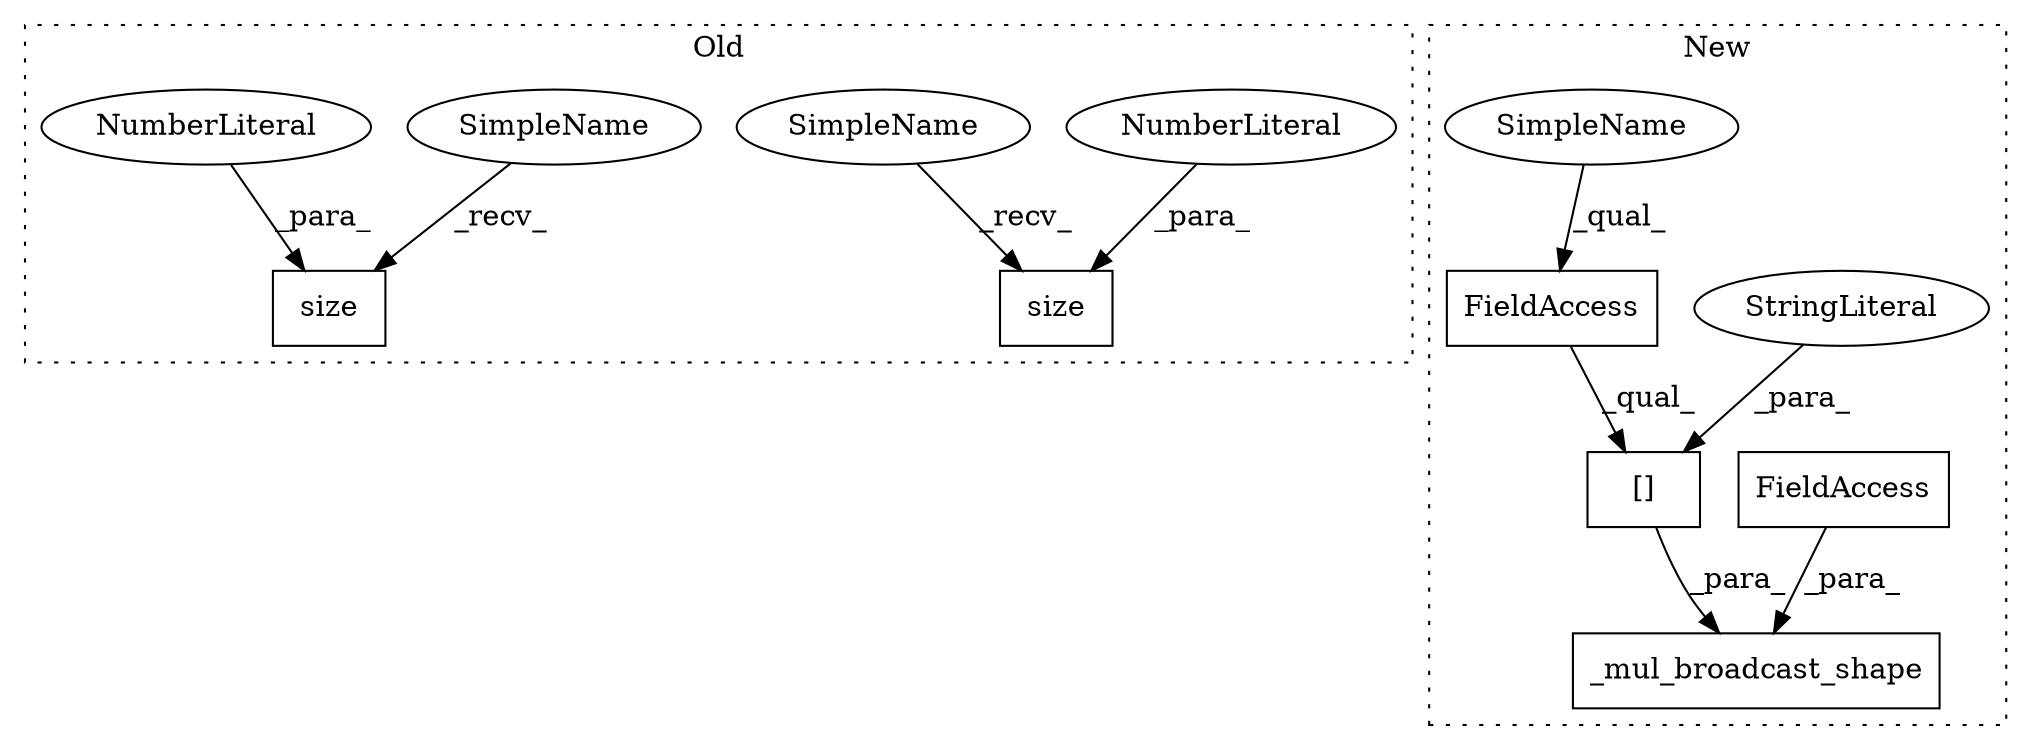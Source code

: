 digraph G {
subgraph cluster0 {
1 [label="size" a="32" s="655,661" l="5,1" shape="box"];
4 [label="NumberLiteral" a="34" s="660" l="1" shape="ellipse"];
8 [label="size" a="32" s="759,765" l="5,1" shape="box"];
9 [label="NumberLiteral" a="34" s="764" l="1" shape="ellipse"];
10 [label="SimpleName" a="42" s="649" l="5" shape="ellipse"];
11 [label="SimpleName" a="42" s="753" l="5" shape="ellipse"];
label = "Old";
style="dotted";
}
subgraph cluster1 {
2 [label="_mul_broadcast_shape" a="32" s="795,864" l="21,1" shape="box"];
3 [label="FieldAccess" a="22" s="816" l="16" shape="box"];
5 [label="[]" a="2" s="833,863" l="12,1" shape="box"];
6 [label="StringLiteral" a="45" s="845" l="18" shape="ellipse"];
7 [label="FieldAccess" a="22" s="833" l="11" shape="box"];
12 [label="SimpleName" a="42" s="833" l="5" shape="ellipse"];
label = "New";
style="dotted";
}
3 -> 2 [label="_para_"];
4 -> 1 [label="_para_"];
5 -> 2 [label="_para_"];
6 -> 5 [label="_para_"];
7 -> 5 [label="_qual_"];
9 -> 8 [label="_para_"];
10 -> 1 [label="_recv_"];
11 -> 8 [label="_recv_"];
12 -> 7 [label="_qual_"];
}
